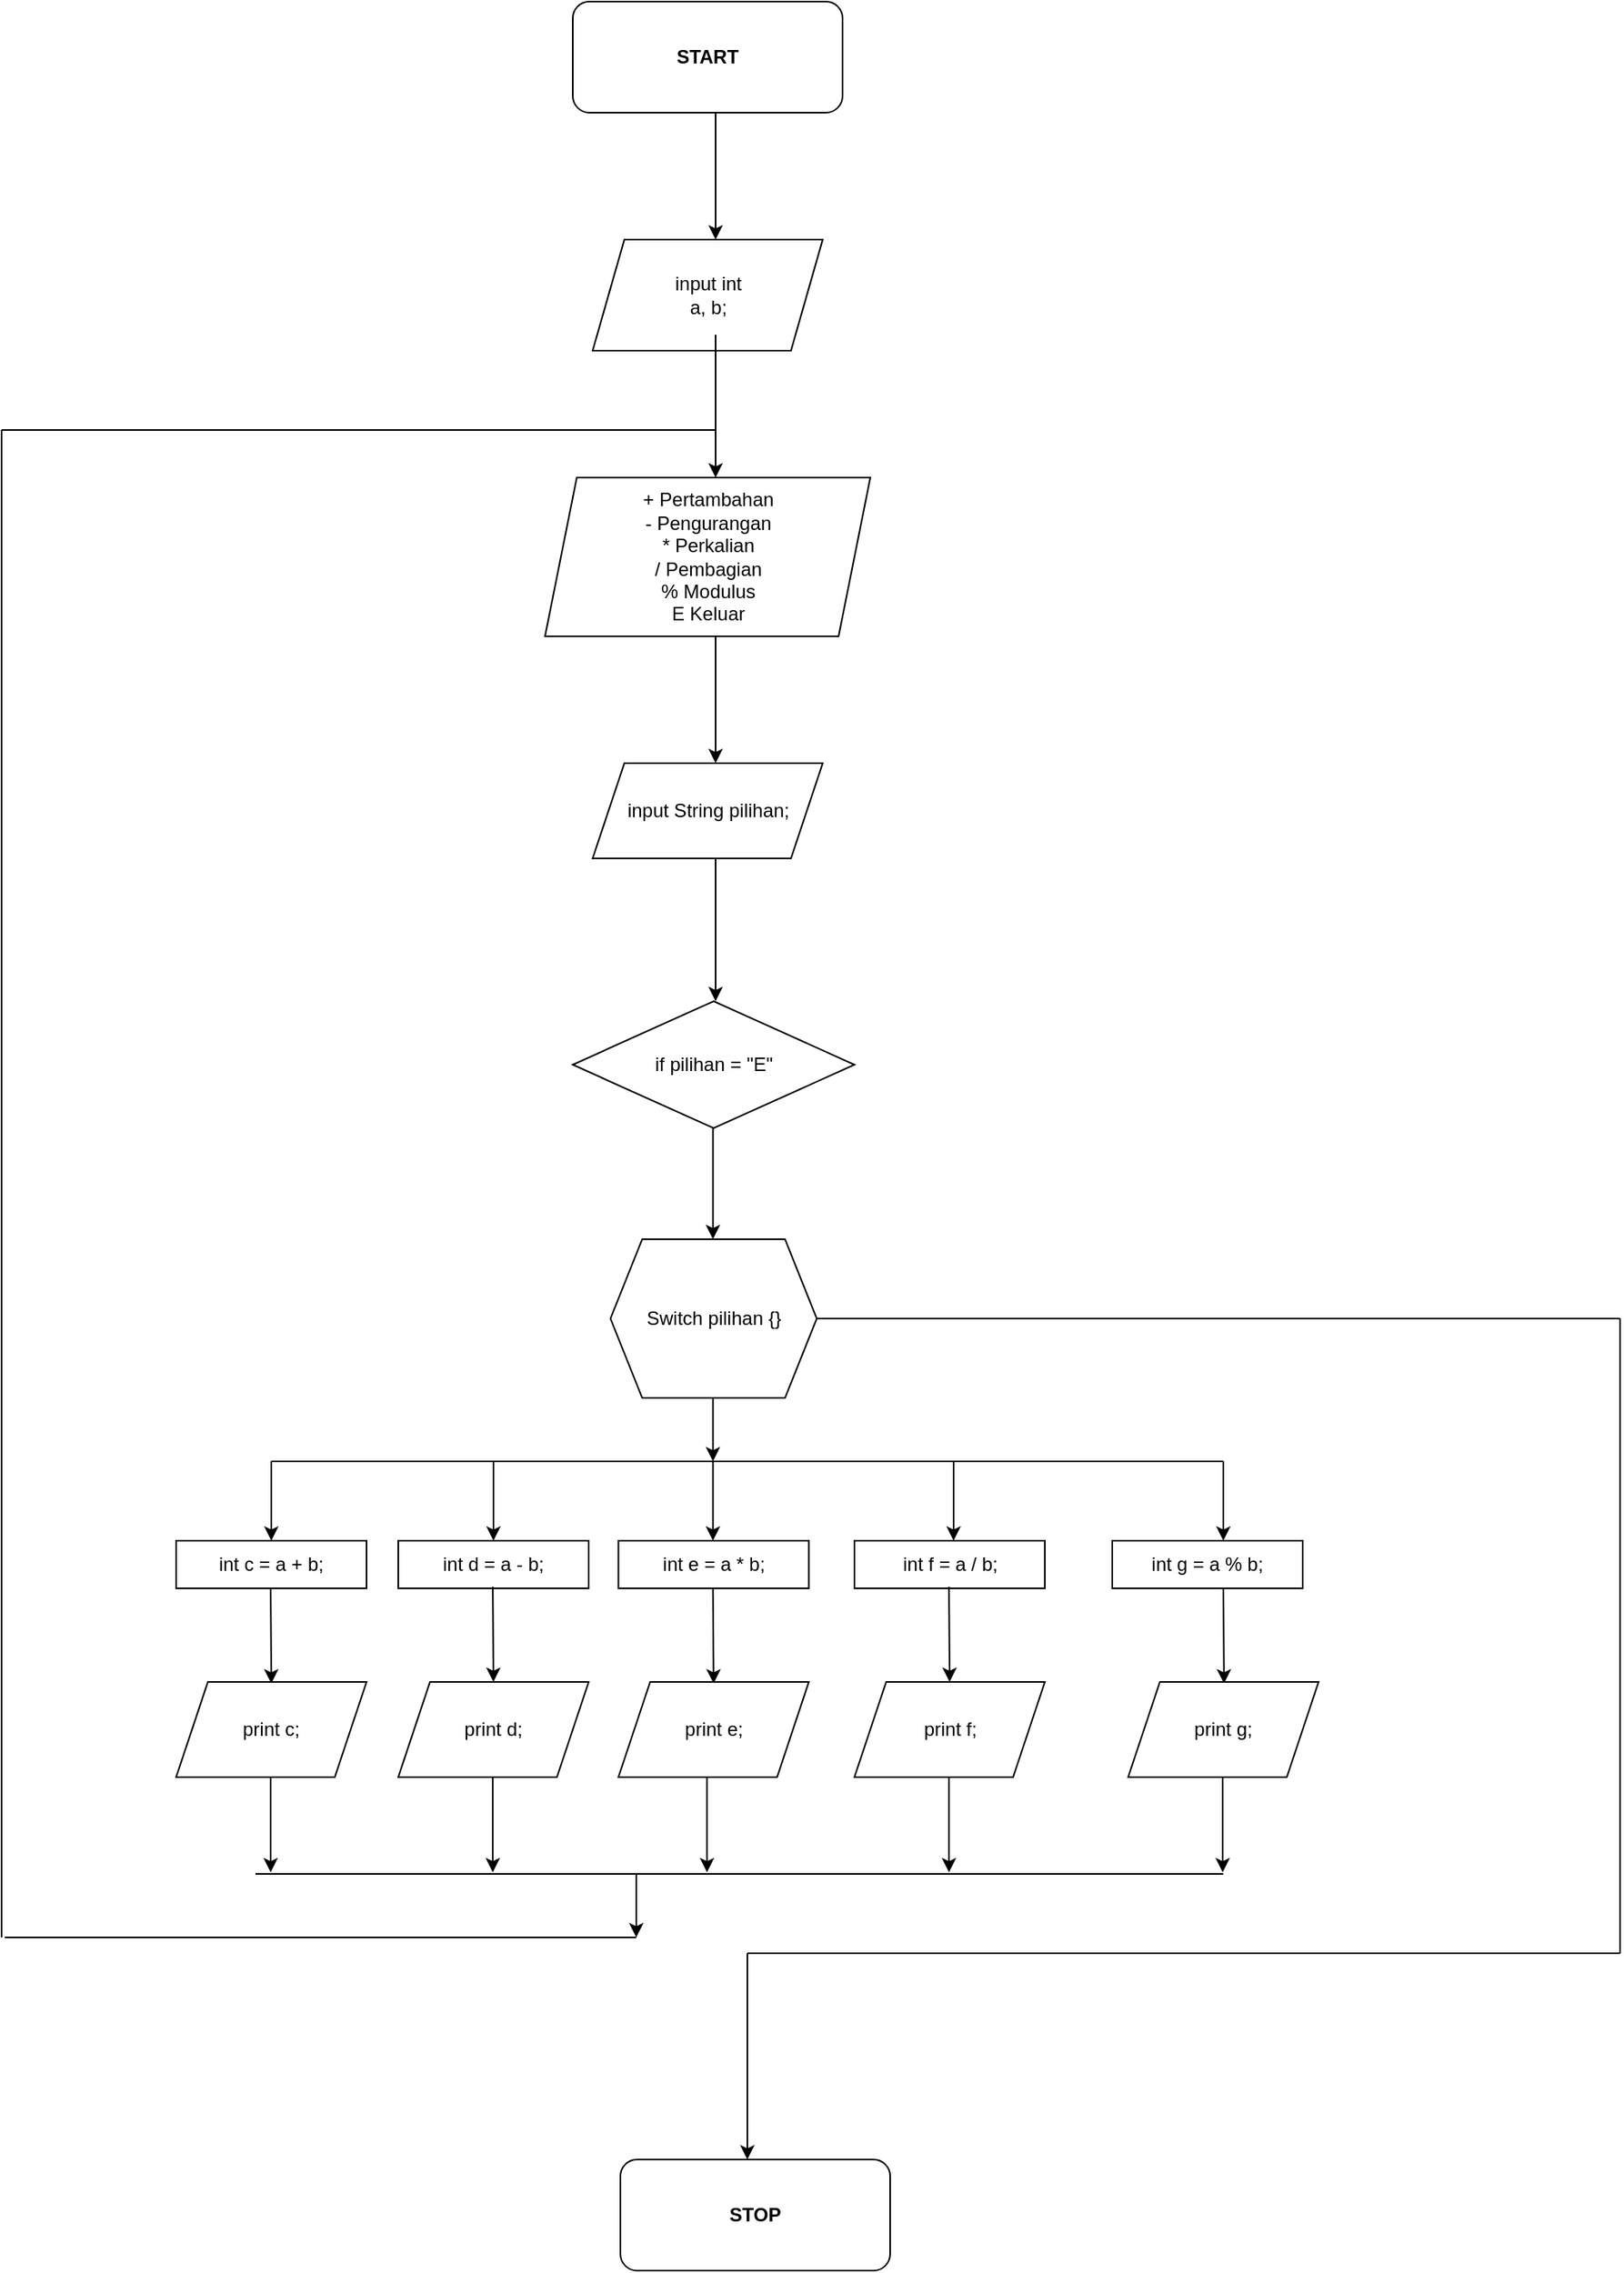 <mxfile version="17.0.0" type="github">
  <diagram id="C5RBs43oDa-KdzZeNtuy" name="Page-1">
    <mxGraphModel dx="2048" dy="681" grid="1" gridSize="10" guides="1" tooltips="1" connect="1" arrows="1" fold="1" page="1" pageScale="1" pageWidth="827" pageHeight="1169" math="0" shadow="0">
      <root>
        <mxCell id="WIyWlLk6GJQsqaUBKTNV-0" />
        <mxCell id="WIyWlLk6GJQsqaUBKTNV-1" parent="WIyWlLk6GJQsqaUBKTNV-0" />
        <mxCell id="bKfD0tDvCeiwySM8Z8iJ-4" value="&lt;b&gt;START&lt;/b&gt;" style="rounded=1;whiteSpace=wrap;html=1;" vertex="1" parent="WIyWlLk6GJQsqaUBKTNV-1">
          <mxGeometry x="280" y="50" width="170" height="70" as="geometry" />
        </mxCell>
        <mxCell id="bKfD0tDvCeiwySM8Z8iJ-5" value="" style="endArrow=classic;html=1;rounded=0;" edge="1" parent="WIyWlLk6GJQsqaUBKTNV-1">
          <mxGeometry width="50" height="50" relative="1" as="geometry">
            <mxPoint x="370" y="120" as="sourcePoint" />
            <mxPoint x="370" y="200" as="targetPoint" />
          </mxGeometry>
        </mxCell>
        <mxCell id="bKfD0tDvCeiwySM8Z8iJ-6" value="input int&lt;br&gt;a, b;" style="shape=parallelogram;perimeter=parallelogramPerimeter;whiteSpace=wrap;html=1;fixedSize=1;" vertex="1" parent="WIyWlLk6GJQsqaUBKTNV-1">
          <mxGeometry x="292.5" y="200" width="145" height="70" as="geometry" />
        </mxCell>
        <mxCell id="bKfD0tDvCeiwySM8Z8iJ-7" value="" style="endArrow=classic;html=1;rounded=0;" edge="1" parent="WIyWlLk6GJQsqaUBKTNV-1">
          <mxGeometry width="50" height="50" relative="1" as="geometry">
            <mxPoint x="370" y="260" as="sourcePoint" />
            <mxPoint x="370" y="350" as="targetPoint" />
          </mxGeometry>
        </mxCell>
        <mxCell id="bKfD0tDvCeiwySM8Z8iJ-8" value="+ Pertambahan&lt;br&gt;- Pengurangan&lt;br&gt;* Perkalian&lt;br&gt;/ Pembagian&lt;br&gt;% Modulus&lt;br&gt;E Keluar" style="shape=parallelogram;perimeter=parallelogramPerimeter;whiteSpace=wrap;html=1;fixedSize=1;" vertex="1" parent="WIyWlLk6GJQsqaUBKTNV-1">
          <mxGeometry x="262.5" y="350" width="205" height="100" as="geometry" />
        </mxCell>
        <mxCell id="bKfD0tDvCeiwySM8Z8iJ-9" value="" style="endArrow=classic;html=1;rounded=0;" edge="1" parent="WIyWlLk6GJQsqaUBKTNV-1">
          <mxGeometry width="50" height="50" relative="1" as="geometry">
            <mxPoint x="370" y="450" as="sourcePoint" />
            <mxPoint x="370" y="530" as="targetPoint" />
          </mxGeometry>
        </mxCell>
        <mxCell id="bKfD0tDvCeiwySM8Z8iJ-10" value="input String pilihan;" style="shape=parallelogram;perimeter=parallelogramPerimeter;whiteSpace=wrap;html=1;fixedSize=1;" vertex="1" parent="WIyWlLk6GJQsqaUBKTNV-1">
          <mxGeometry x="292.5" y="530" width="145" height="60" as="geometry" />
        </mxCell>
        <mxCell id="bKfD0tDvCeiwySM8Z8iJ-11" value="" style="endArrow=classic;html=1;rounded=0;" edge="1" parent="WIyWlLk6GJQsqaUBKTNV-1">
          <mxGeometry width="50" height="50" relative="1" as="geometry">
            <mxPoint x="370" y="590" as="sourcePoint" />
            <mxPoint x="370" y="680" as="targetPoint" />
          </mxGeometry>
        </mxCell>
        <mxCell id="bKfD0tDvCeiwySM8Z8iJ-13" value="if pilihan = &quot;E&quot;" style="rhombus;whiteSpace=wrap;html=1;" vertex="1" parent="WIyWlLk6GJQsqaUBKTNV-1">
          <mxGeometry x="280" y="680" width="177.5" height="80" as="geometry" />
        </mxCell>
        <mxCell id="bKfD0tDvCeiwySM8Z8iJ-14" value="" style="endArrow=classic;html=1;rounded=0;" edge="1" parent="WIyWlLk6GJQsqaUBKTNV-1">
          <mxGeometry width="50" height="50" relative="1" as="geometry">
            <mxPoint x="368.33" y="760" as="sourcePoint" />
            <mxPoint x="368.33" y="830" as="targetPoint" />
          </mxGeometry>
        </mxCell>
        <mxCell id="bKfD0tDvCeiwySM8Z8iJ-16" value="Switch pilihan {}" style="shape=hexagon;perimeter=hexagonPerimeter2;whiteSpace=wrap;html=1;fixedSize=1;" vertex="1" parent="WIyWlLk6GJQsqaUBKTNV-1">
          <mxGeometry x="303.75" y="830" width="130" height="100" as="geometry" />
        </mxCell>
        <mxCell id="bKfD0tDvCeiwySM8Z8iJ-17" value="" style="endArrow=classic;html=1;rounded=0;" edge="1" parent="WIyWlLk6GJQsqaUBKTNV-1">
          <mxGeometry width="50" height="50" relative="1" as="geometry">
            <mxPoint x="368.33" y="930" as="sourcePoint" />
            <mxPoint x="368.33" y="970" as="targetPoint" />
          </mxGeometry>
        </mxCell>
        <mxCell id="bKfD0tDvCeiwySM8Z8iJ-18" value="" style="endArrow=none;html=1;rounded=0;" edge="1" parent="WIyWlLk6GJQsqaUBKTNV-1">
          <mxGeometry width="50" height="50" relative="1" as="geometry">
            <mxPoint x="90" y="970" as="sourcePoint" />
            <mxPoint x="690" y="970" as="targetPoint" />
          </mxGeometry>
        </mxCell>
        <mxCell id="bKfD0tDvCeiwySM8Z8iJ-19" value="" style="endArrow=classic;html=1;rounded=0;" edge="1" parent="WIyWlLk6GJQsqaUBKTNV-1" target="bKfD0tDvCeiwySM8Z8iJ-20">
          <mxGeometry width="50" height="50" relative="1" as="geometry">
            <mxPoint x="90" y="970" as="sourcePoint" />
            <mxPoint x="90" y="1030" as="targetPoint" />
          </mxGeometry>
        </mxCell>
        <mxCell id="bKfD0tDvCeiwySM8Z8iJ-20" value="int c = a + b;" style="rounded=0;whiteSpace=wrap;html=1;" vertex="1" parent="WIyWlLk6GJQsqaUBKTNV-1">
          <mxGeometry x="30" y="1020" width="120" height="30" as="geometry" />
        </mxCell>
        <mxCell id="bKfD0tDvCeiwySM8Z8iJ-22" value="" style="endArrow=classic;html=1;rounded=0;" edge="1" parent="WIyWlLk6GJQsqaUBKTNV-1">
          <mxGeometry width="50" height="50" relative="1" as="geometry">
            <mxPoint x="230" y="970" as="sourcePoint" />
            <mxPoint x="230" y="1020" as="targetPoint" />
          </mxGeometry>
        </mxCell>
        <mxCell id="bKfD0tDvCeiwySM8Z8iJ-23" value="int d = a - b;" style="rounded=0;whiteSpace=wrap;html=1;" vertex="1" parent="WIyWlLk6GJQsqaUBKTNV-1">
          <mxGeometry x="170" y="1020" width="120" height="30" as="geometry" />
        </mxCell>
        <mxCell id="bKfD0tDvCeiwySM8Z8iJ-25" value="" style="endArrow=classic;html=1;rounded=0;" edge="1" parent="WIyWlLk6GJQsqaUBKTNV-1">
          <mxGeometry width="50" height="50" relative="1" as="geometry">
            <mxPoint x="368.33" y="970" as="sourcePoint" />
            <mxPoint x="368.33" y="1020" as="targetPoint" />
          </mxGeometry>
        </mxCell>
        <mxCell id="bKfD0tDvCeiwySM8Z8iJ-26" value="int e = a * b;" style="rounded=0;whiteSpace=wrap;html=1;" vertex="1" parent="WIyWlLk6GJQsqaUBKTNV-1">
          <mxGeometry x="308.75" y="1020" width="120" height="30" as="geometry" />
        </mxCell>
        <mxCell id="bKfD0tDvCeiwySM8Z8iJ-27" value="" style="endArrow=classic;html=1;rounded=0;" edge="1" parent="WIyWlLk6GJQsqaUBKTNV-1">
          <mxGeometry width="50" height="50" relative="1" as="geometry">
            <mxPoint x="520.0" y="970" as="sourcePoint" />
            <mxPoint x="520.0" y="1020" as="targetPoint" />
          </mxGeometry>
        </mxCell>
        <mxCell id="bKfD0tDvCeiwySM8Z8iJ-28" value="int f = a / b;" style="rounded=0;whiteSpace=wrap;html=1;" vertex="1" parent="WIyWlLk6GJQsqaUBKTNV-1">
          <mxGeometry x="457.5" y="1020" width="120" height="30" as="geometry" />
        </mxCell>
        <mxCell id="bKfD0tDvCeiwySM8Z8iJ-29" value="" style="endArrow=classic;html=1;rounded=0;" edge="1" parent="WIyWlLk6GJQsqaUBKTNV-1">
          <mxGeometry width="50" height="50" relative="1" as="geometry">
            <mxPoint x="690" y="970" as="sourcePoint" />
            <mxPoint x="690" y="1020" as="targetPoint" />
          </mxGeometry>
        </mxCell>
        <mxCell id="bKfD0tDvCeiwySM8Z8iJ-30" value="int g = a % b;" style="rounded=0;whiteSpace=wrap;html=1;" vertex="1" parent="WIyWlLk6GJQsqaUBKTNV-1">
          <mxGeometry x="620" y="1020" width="120" height="30" as="geometry" />
        </mxCell>
        <mxCell id="bKfD0tDvCeiwySM8Z8iJ-31" value="" style="endArrow=classic;html=1;rounded=0;" edge="1" parent="WIyWlLk6GJQsqaUBKTNV-1">
          <mxGeometry width="50" height="50" relative="1" as="geometry">
            <mxPoint x="89.58" y="1050" as="sourcePoint" />
            <mxPoint x="90" y="1110" as="targetPoint" />
          </mxGeometry>
        </mxCell>
        <mxCell id="bKfD0tDvCeiwySM8Z8iJ-32" value="print c;" style="shape=parallelogram;perimeter=parallelogramPerimeter;whiteSpace=wrap;html=1;fixedSize=1;" vertex="1" parent="WIyWlLk6GJQsqaUBKTNV-1">
          <mxGeometry x="30" y="1109" width="120" height="60" as="geometry" />
        </mxCell>
        <mxCell id="bKfD0tDvCeiwySM8Z8iJ-33" value="" style="endArrow=classic;html=1;rounded=0;" edge="1" parent="WIyWlLk6GJQsqaUBKTNV-1">
          <mxGeometry width="50" height="50" relative="1" as="geometry">
            <mxPoint x="229.58" y="1049" as="sourcePoint" />
            <mxPoint x="230" y="1109" as="targetPoint" />
          </mxGeometry>
        </mxCell>
        <mxCell id="bKfD0tDvCeiwySM8Z8iJ-34" value="print d;" style="shape=parallelogram;perimeter=parallelogramPerimeter;whiteSpace=wrap;html=1;fixedSize=1;" vertex="1" parent="WIyWlLk6GJQsqaUBKTNV-1">
          <mxGeometry x="170" y="1109" width="120" height="60" as="geometry" />
        </mxCell>
        <mxCell id="bKfD0tDvCeiwySM8Z8iJ-35" value="" style="endArrow=classic;html=1;rounded=0;" edge="1" parent="WIyWlLk6GJQsqaUBKTNV-1">
          <mxGeometry width="50" height="50" relative="1" as="geometry">
            <mxPoint x="368.33" y="1050" as="sourcePoint" />
            <mxPoint x="368.75" y="1110" as="targetPoint" />
          </mxGeometry>
        </mxCell>
        <mxCell id="bKfD0tDvCeiwySM8Z8iJ-36" value="print e;" style="shape=parallelogram;perimeter=parallelogramPerimeter;whiteSpace=wrap;html=1;fixedSize=1;" vertex="1" parent="WIyWlLk6GJQsqaUBKTNV-1">
          <mxGeometry x="308.75" y="1109" width="120" height="60" as="geometry" />
        </mxCell>
        <mxCell id="bKfD0tDvCeiwySM8Z8iJ-39" value="" style="endArrow=classic;html=1;rounded=0;" edge="1" parent="WIyWlLk6GJQsqaUBKTNV-1">
          <mxGeometry width="50" height="50" relative="1" as="geometry">
            <mxPoint x="517.08" y="1049" as="sourcePoint" />
            <mxPoint x="517.5" y="1109" as="targetPoint" />
          </mxGeometry>
        </mxCell>
        <mxCell id="bKfD0tDvCeiwySM8Z8iJ-40" value="print f;" style="shape=parallelogram;perimeter=parallelogramPerimeter;whiteSpace=wrap;html=1;fixedSize=1;" vertex="1" parent="WIyWlLk6GJQsqaUBKTNV-1">
          <mxGeometry x="457.5" y="1109" width="120" height="60" as="geometry" />
        </mxCell>
        <mxCell id="bKfD0tDvCeiwySM8Z8iJ-41" value="" style="endArrow=classic;html=1;rounded=0;" edge="1" parent="WIyWlLk6GJQsqaUBKTNV-1">
          <mxGeometry width="50" height="50" relative="1" as="geometry">
            <mxPoint x="690.0" y="1050" as="sourcePoint" />
            <mxPoint x="690.42" y="1110" as="targetPoint" />
          </mxGeometry>
        </mxCell>
        <mxCell id="bKfD0tDvCeiwySM8Z8iJ-42" value="print g;" style="shape=parallelogram;perimeter=parallelogramPerimeter;whiteSpace=wrap;html=1;fixedSize=1;" vertex="1" parent="WIyWlLk6GJQsqaUBKTNV-1">
          <mxGeometry x="630" y="1109" width="120" height="60" as="geometry" />
        </mxCell>
        <mxCell id="bKfD0tDvCeiwySM8Z8iJ-43" value="" style="endArrow=classic;html=1;rounded=0;" edge="1" parent="WIyWlLk6GJQsqaUBKTNV-1">
          <mxGeometry width="50" height="50" relative="1" as="geometry">
            <mxPoint x="89.58" y="1169" as="sourcePoint" />
            <mxPoint x="89.58" y="1229" as="targetPoint" />
          </mxGeometry>
        </mxCell>
        <mxCell id="bKfD0tDvCeiwySM8Z8iJ-45" value="" style="endArrow=classic;html=1;rounded=0;" edge="1" parent="WIyWlLk6GJQsqaUBKTNV-1">
          <mxGeometry width="50" height="50" relative="1" as="geometry">
            <mxPoint x="689.58" y="1169" as="sourcePoint" />
            <mxPoint x="689.58" y="1229.0" as="targetPoint" />
          </mxGeometry>
        </mxCell>
        <mxCell id="bKfD0tDvCeiwySM8Z8iJ-46" value="" style="endArrow=classic;html=1;rounded=0;" edge="1" parent="WIyWlLk6GJQsqaUBKTNV-1">
          <mxGeometry width="50" height="50" relative="1" as="geometry">
            <mxPoint x="517.08" y="1169" as="sourcePoint" />
            <mxPoint x="517.08" y="1229.0" as="targetPoint" />
          </mxGeometry>
        </mxCell>
        <mxCell id="bKfD0tDvCeiwySM8Z8iJ-47" value="" style="endArrow=classic;html=1;rounded=0;" edge="1" parent="WIyWlLk6GJQsqaUBKTNV-1">
          <mxGeometry width="50" height="50" relative="1" as="geometry">
            <mxPoint x="364.58" y="1169" as="sourcePoint" />
            <mxPoint x="364.58" y="1229.0" as="targetPoint" />
          </mxGeometry>
        </mxCell>
        <mxCell id="bKfD0tDvCeiwySM8Z8iJ-48" value="" style="endArrow=classic;html=1;rounded=0;" edge="1" parent="WIyWlLk6GJQsqaUBKTNV-1">
          <mxGeometry width="50" height="50" relative="1" as="geometry">
            <mxPoint x="229.58" y="1169" as="sourcePoint" />
            <mxPoint x="229.58" y="1229.0" as="targetPoint" />
          </mxGeometry>
        </mxCell>
        <mxCell id="bKfD0tDvCeiwySM8Z8iJ-49" value="" style="endArrow=none;html=1;rounded=0;" edge="1" parent="WIyWlLk6GJQsqaUBKTNV-1">
          <mxGeometry width="50" height="50" relative="1" as="geometry">
            <mxPoint x="80" y="1230" as="sourcePoint" />
            <mxPoint x="690" y="1230" as="targetPoint" />
          </mxGeometry>
        </mxCell>
        <mxCell id="bKfD0tDvCeiwySM8Z8iJ-50" value="" style="endArrow=classic;html=1;rounded=0;" edge="1" parent="WIyWlLk6GJQsqaUBKTNV-1">
          <mxGeometry width="50" height="50" relative="1" as="geometry">
            <mxPoint x="320" y="1230" as="sourcePoint" />
            <mxPoint x="320" y="1270" as="targetPoint" />
          </mxGeometry>
        </mxCell>
        <mxCell id="bKfD0tDvCeiwySM8Z8iJ-51" value="" style="endArrow=none;html=1;rounded=0;" edge="1" parent="WIyWlLk6GJQsqaUBKTNV-1">
          <mxGeometry width="50" height="50" relative="1" as="geometry">
            <mxPoint x="-78" y="1270" as="sourcePoint" />
            <mxPoint x="320" y="1270" as="targetPoint" />
          </mxGeometry>
        </mxCell>
        <mxCell id="bKfD0tDvCeiwySM8Z8iJ-52" value="" style="endArrow=none;html=1;rounded=0;" edge="1" parent="WIyWlLk6GJQsqaUBKTNV-1">
          <mxGeometry width="50" height="50" relative="1" as="geometry">
            <mxPoint x="-80" y="1270" as="sourcePoint" />
            <mxPoint x="-80" y="320" as="targetPoint" />
          </mxGeometry>
        </mxCell>
        <mxCell id="bKfD0tDvCeiwySM8Z8iJ-54" value="" style="endArrow=none;html=1;rounded=0;" edge="1" parent="WIyWlLk6GJQsqaUBKTNV-1">
          <mxGeometry width="50" height="50" relative="1" as="geometry">
            <mxPoint x="433.75" y="880" as="sourcePoint" />
            <mxPoint x="940" y="880" as="targetPoint" />
          </mxGeometry>
        </mxCell>
        <mxCell id="bKfD0tDvCeiwySM8Z8iJ-55" value="" style="endArrow=none;html=1;rounded=0;" edge="1" parent="WIyWlLk6GJQsqaUBKTNV-1">
          <mxGeometry width="50" height="50" relative="1" as="geometry">
            <mxPoint x="940" y="1280" as="sourcePoint" />
            <mxPoint x="940" y="880" as="targetPoint" />
          </mxGeometry>
        </mxCell>
        <mxCell id="bKfD0tDvCeiwySM8Z8iJ-56" value="" style="endArrow=none;html=1;rounded=0;" edge="1" parent="WIyWlLk6GJQsqaUBKTNV-1">
          <mxGeometry width="50" height="50" relative="1" as="geometry">
            <mxPoint x="390" y="1280" as="sourcePoint" />
            <mxPoint x="940" y="1280" as="targetPoint" />
          </mxGeometry>
        </mxCell>
        <mxCell id="bKfD0tDvCeiwySM8Z8iJ-57" value="" style="endArrow=classic;html=1;rounded=0;" edge="1" parent="WIyWlLk6GJQsqaUBKTNV-1">
          <mxGeometry width="50" height="50" relative="1" as="geometry">
            <mxPoint x="390" y="1280" as="sourcePoint" />
            <mxPoint x="390" y="1410" as="targetPoint" />
          </mxGeometry>
        </mxCell>
        <mxCell id="bKfD0tDvCeiwySM8Z8iJ-58" value="&lt;b&gt;STOP&lt;/b&gt;" style="rounded=1;whiteSpace=wrap;html=1;" vertex="1" parent="WIyWlLk6GJQsqaUBKTNV-1">
          <mxGeometry x="310" y="1410" width="170" height="70" as="geometry" />
        </mxCell>
        <mxCell id="bKfD0tDvCeiwySM8Z8iJ-59" value="" style="endArrow=none;html=1;rounded=0;" edge="1" parent="WIyWlLk6GJQsqaUBKTNV-1">
          <mxGeometry width="50" height="50" relative="1" as="geometry">
            <mxPoint x="-80" y="320" as="sourcePoint" />
            <mxPoint x="370" y="320" as="targetPoint" />
          </mxGeometry>
        </mxCell>
      </root>
    </mxGraphModel>
  </diagram>
</mxfile>
